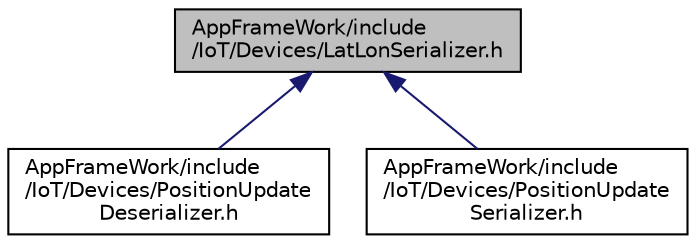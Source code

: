 digraph "AppFrameWork/include/IoT/Devices/LatLonSerializer.h"
{
 // LATEX_PDF_SIZE
  edge [fontname="Helvetica",fontsize="10",labelfontname="Helvetica",labelfontsize="10"];
  node [fontname="Helvetica",fontsize="10",shape=record];
  Node1 [label="AppFrameWork/include\l/IoT/Devices/LatLonSerializer.h",height=0.2,width=0.4,color="black", fillcolor="grey75", style="filled", fontcolor="black",tooltip=" "];
  Node1 -> Node2 [dir="back",color="midnightblue",fontsize="10",style="solid"];
  Node2 [label="AppFrameWork/include\l/IoT/Devices/PositionUpdate\lDeserializer.h",height=0.2,width=0.4,color="black", fillcolor="white", style="filled",URL="$PositionUpdateDeserializer_8h.html",tooltip=" "];
  Node1 -> Node3 [dir="back",color="midnightblue",fontsize="10",style="solid"];
  Node3 [label="AppFrameWork/include\l/IoT/Devices/PositionUpdate\lSerializer.h",height=0.2,width=0.4,color="black", fillcolor="white", style="filled",URL="$PositionUpdateSerializer_8h.html",tooltip=" "];
}
